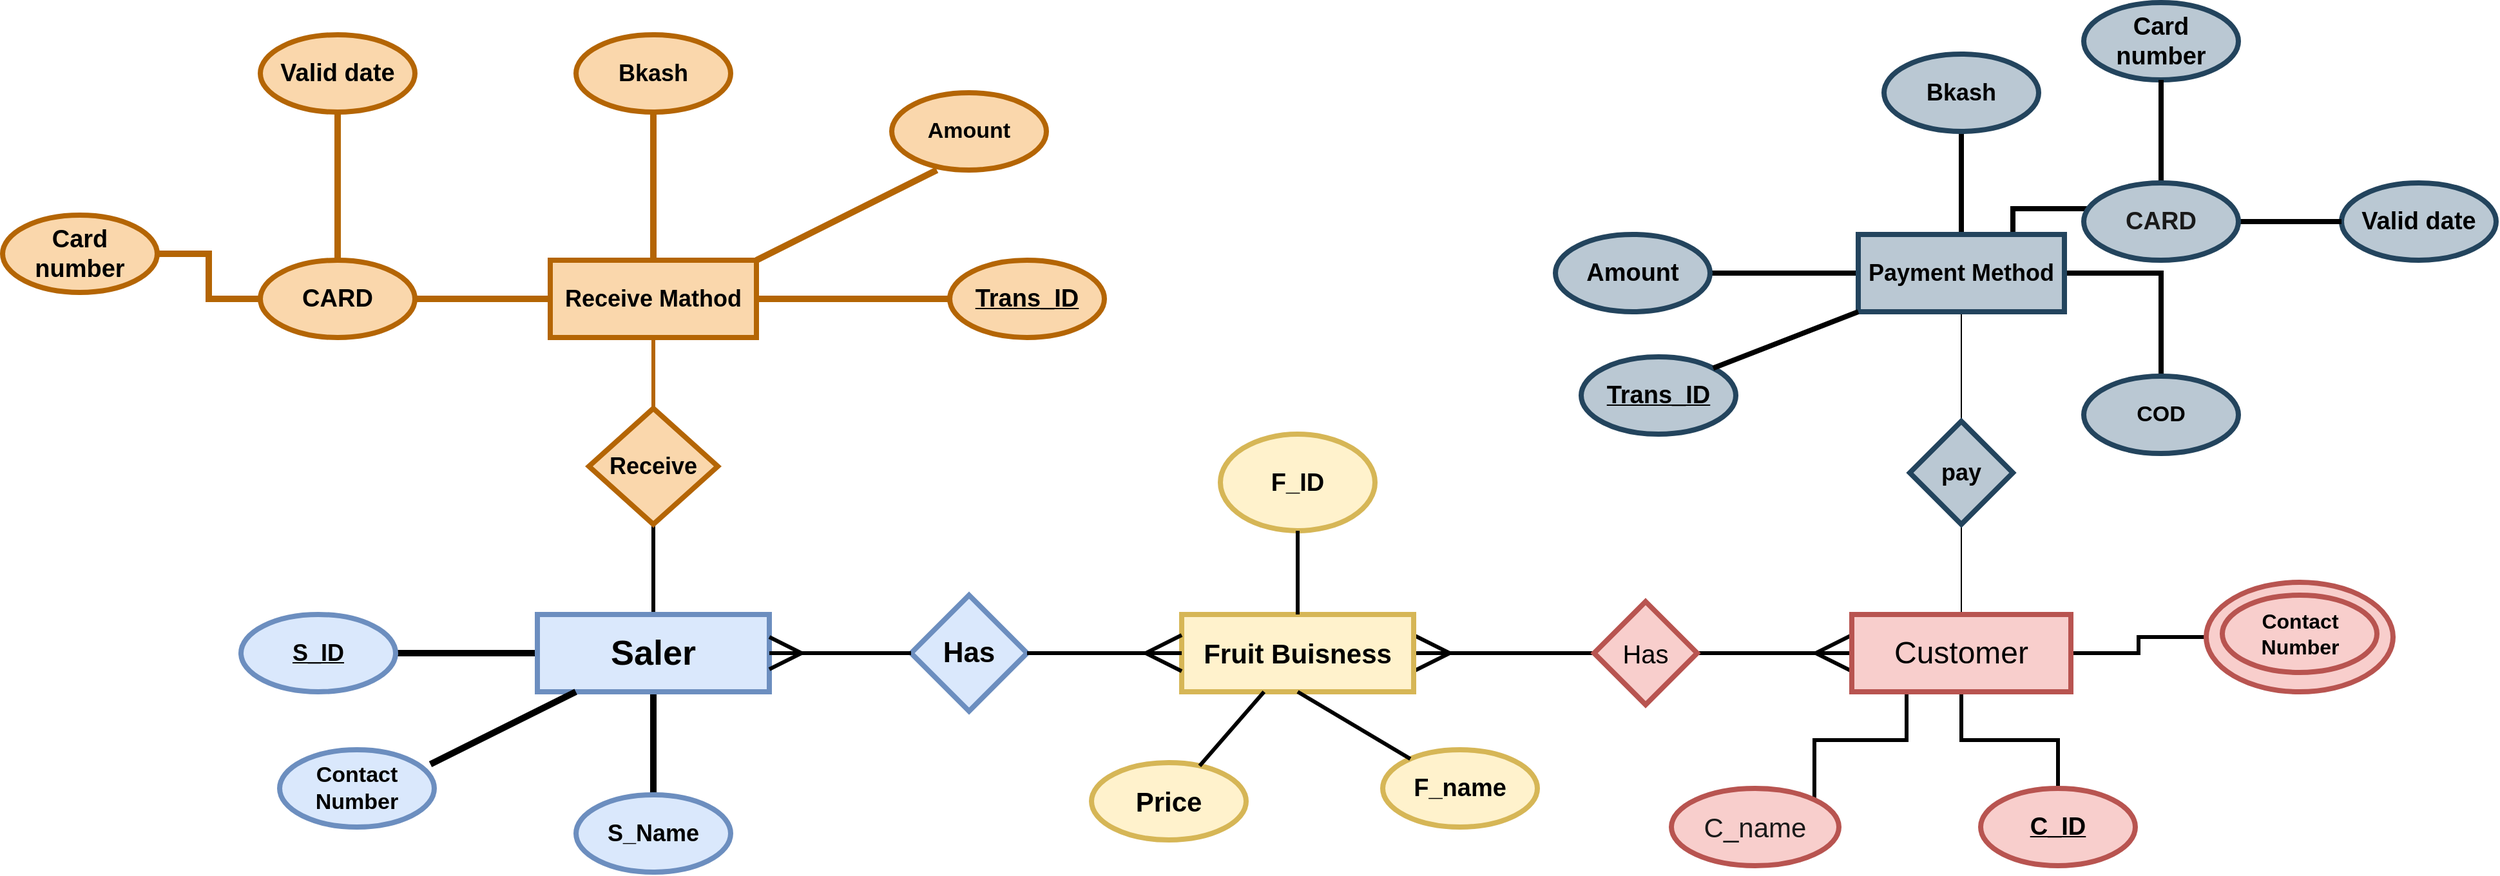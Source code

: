 <mxfile version="20.6.2" type="github">
  <diagram id="JQhUr6hzJ1KSimciIx51" name="Page-1">
    <mxGraphModel dx="2601" dy="1479" grid="1" gridSize="10" guides="1" tooltips="1" connect="1" arrows="1" fold="1" page="1" pageScale="1" pageWidth="413" pageHeight="291" math="0" shadow="0">
      <root>
        <mxCell id="0" />
        <mxCell id="1" parent="0" />
        <mxCell id="qII1i5PBghsoT79Tx9uA-33" value="" style="rounded=0;orthogonalLoop=1;jettySize=auto;html=1;strokeWidth=3;endArrow=ERmany;endFill=0;endSize=24;" edge="1" parent="1" source="qII1i5PBghsoT79Tx9uA-32" target="qII1i5PBghsoT79Tx9uA-31">
          <mxGeometry relative="1" as="geometry" />
        </mxCell>
        <mxCell id="qII1i5PBghsoT79Tx9uA-31" value="&lt;b&gt;&lt;font style=&quot;font-size: 21px;&quot;&gt;Fruit Buisness&lt;/font&gt;&lt;/b&gt;" style="rounded=0;whiteSpace=wrap;html=1;strokeWidth=4;fillColor=#fff2cc;strokeColor=#d6b656;" vertex="1" parent="1">
          <mxGeometry x="670" y="435" width="180" height="60" as="geometry" />
        </mxCell>
        <mxCell id="qII1i5PBghsoT79Tx9uA-35" value="" style="edgeStyle=orthogonalEdgeStyle;rounded=0;orthogonalLoop=1;jettySize=auto;html=1;endArrow=ERmany;endFill=0;strokeWidth=3;endSize=24;" edge="1" parent="1" source="qII1i5PBghsoT79Tx9uA-32" target="qII1i5PBghsoT79Tx9uA-34">
          <mxGeometry relative="1" as="geometry" />
        </mxCell>
        <mxCell id="qII1i5PBghsoT79Tx9uA-32" value="&lt;font style=&quot;font-size: 20px;&quot;&gt;Has&lt;/font&gt;" style="rhombus;whiteSpace=wrap;html=1;rounded=0;strokeWidth=4;fillColor=#f8cecc;strokeColor=#b85450;" vertex="1" parent="1">
          <mxGeometry x="990" y="425" width="80" height="80" as="geometry" />
        </mxCell>
        <mxCell id="qII1i5PBghsoT79Tx9uA-41" value="" style="edgeStyle=orthogonalEdgeStyle;rounded=0;orthogonalLoop=1;jettySize=auto;html=1;fontSize=24;fontColor=#66FF66;endArrow=none;endFill=0;" edge="1" parent="1" source="qII1i5PBghsoT79Tx9uA-34" target="qII1i5PBghsoT79Tx9uA-40">
          <mxGeometry relative="1" as="geometry" />
        </mxCell>
        <mxCell id="qII1i5PBghsoT79Tx9uA-85" value="" style="edgeStyle=orthogonalEdgeStyle;rounded=0;orthogonalLoop=1;jettySize=auto;html=1;fontSize=20;fontColor=#66FF66;endArrow=none;endFill=0;strokeWidth=3;" edge="1" parent="1" source="qII1i5PBghsoT79Tx9uA-34" target="qII1i5PBghsoT79Tx9uA-84">
          <mxGeometry relative="1" as="geometry" />
        </mxCell>
        <mxCell id="qII1i5PBghsoT79Tx9uA-87" value="" style="edgeStyle=orthogonalEdgeStyle;rounded=0;orthogonalLoop=1;jettySize=auto;html=1;fontSize=20;fontColor=#66FF66;endArrow=none;endFill=0;strokeWidth=3;" edge="1" parent="1" source="qII1i5PBghsoT79Tx9uA-34" target="qII1i5PBghsoT79Tx9uA-86">
          <mxGeometry relative="1" as="geometry" />
        </mxCell>
        <mxCell id="qII1i5PBghsoT79Tx9uA-88" style="edgeStyle=orthogonalEdgeStyle;rounded=0;orthogonalLoop=1;jettySize=auto;html=1;exitX=0.25;exitY=1;exitDx=0;exitDy=0;entryX=1;entryY=0;entryDx=0;entryDy=0;fontSize=20;fontColor=#66FF66;endArrow=none;endFill=0;strokeWidth=3;" edge="1" parent="1" source="qII1i5PBghsoT79Tx9uA-34" target="qII1i5PBghsoT79Tx9uA-82">
          <mxGeometry relative="1" as="geometry" />
        </mxCell>
        <mxCell id="qII1i5PBghsoT79Tx9uA-34" value="&lt;font style=&quot;font-size: 24px;&quot;&gt;Customer&lt;/font&gt;" style="whiteSpace=wrap;html=1;fillColor=#f8cecc;strokeColor=#b85450;rounded=0;strokeWidth=4;" vertex="1" parent="1">
          <mxGeometry x="1190" y="435" width="170" height="60" as="geometry" />
        </mxCell>
        <mxCell id="qII1i5PBghsoT79Tx9uA-36" value="&lt;b&gt;&lt;font style=&quot;font-size: 22px;&quot;&gt;Has&lt;/font&gt;&lt;/b&gt;" style="rhombus;whiteSpace=wrap;html=1;rounded=0;strokeWidth=4;fillColor=#dae8fc;strokeColor=#6c8ebf;" vertex="1" parent="1">
          <mxGeometry x="460" y="420" width="90" height="90" as="geometry" />
        </mxCell>
        <mxCell id="qII1i5PBghsoT79Tx9uA-111" value="" style="edgeStyle=orthogonalEdgeStyle;rounded=0;orthogonalLoop=1;jettySize=auto;html=1;fontSize=14;fontColor=#1A1A1A;endArrow=none;endFill=0;strokeWidth=3;" edge="1" parent="1" source="qII1i5PBghsoT79Tx9uA-38" target="qII1i5PBghsoT79Tx9uA-110">
          <mxGeometry relative="1" as="geometry" />
        </mxCell>
        <mxCell id="qII1i5PBghsoT79Tx9uA-128" value="" style="edgeStyle=orthogonalEdgeStyle;rounded=0;orthogonalLoop=1;jettySize=auto;html=1;fontSize=19;fontColor=#1A1A1A;endArrow=none;endFill=0;strokeWidth=5;" edge="1" parent="1" source="qII1i5PBghsoT79Tx9uA-38" target="qII1i5PBghsoT79Tx9uA-127">
          <mxGeometry relative="1" as="geometry" />
        </mxCell>
        <mxCell id="qII1i5PBghsoT79Tx9uA-130" value="" style="edgeStyle=orthogonalEdgeStyle;rounded=0;orthogonalLoop=1;jettySize=auto;html=1;fontSize=19;fontColor=#1A1A1A;endArrow=none;endFill=0;strokeWidth=5;" edge="1" parent="1" source="qII1i5PBghsoT79Tx9uA-38" target="qII1i5PBghsoT79Tx9uA-129">
          <mxGeometry relative="1" as="geometry" />
        </mxCell>
        <mxCell id="qII1i5PBghsoT79Tx9uA-158" value="" style="edgeStyle=none;rounded=0;orthogonalLoop=1;jettySize=auto;html=1;strokeWidth=3;fontSize=22;fontColor=default;endArrow=none;endFill=0;" edge="1" parent="1" source="qII1i5PBghsoT79Tx9uA-38" target="qII1i5PBghsoT79Tx9uA-36">
          <mxGeometry relative="1" as="geometry" />
        </mxCell>
        <mxCell id="qII1i5PBghsoT79Tx9uA-38" value="&lt;font style=&quot;font-size: 27px;&quot;&gt;&lt;b&gt;Saler&lt;/b&gt;&lt;/font&gt;" style="whiteSpace=wrap;html=1;fillColor=#dae8fc;strokeColor=#6c8ebf;rounded=0;strokeWidth=4;" vertex="1" parent="1">
          <mxGeometry x="170" y="435" width="180" height="60" as="geometry" />
        </mxCell>
        <mxCell id="qII1i5PBghsoT79Tx9uA-43" value="" style="edgeStyle=orthogonalEdgeStyle;rounded=0;orthogonalLoop=1;jettySize=auto;html=1;fontSize=24;fontColor=#66FF66;endArrow=none;endFill=0;" edge="1" parent="1" source="qII1i5PBghsoT79Tx9uA-40" target="qII1i5PBghsoT79Tx9uA-42">
          <mxGeometry relative="1" as="geometry" />
        </mxCell>
        <mxCell id="qII1i5PBghsoT79Tx9uA-40" value="&lt;font size=&quot;1&quot; style=&quot;&quot;&gt;&lt;b style=&quot;font-size: 18px;&quot;&gt;pay&lt;/b&gt;&lt;/font&gt;" style="rhombus;whiteSpace=wrap;html=1;fillColor=#bac8d3;rounded=0;strokeWidth=4;strokeColor=#23445d;" vertex="1" parent="1">
          <mxGeometry x="1235" y="285" width="80" height="80" as="geometry" />
        </mxCell>
        <mxCell id="qII1i5PBghsoT79Tx9uA-45" value="" style="edgeStyle=orthogonalEdgeStyle;rounded=0;orthogonalLoop=1;jettySize=auto;html=1;fontSize=18;fontColor=#66FF66;endArrow=none;endFill=0;strokeWidth=4;" edge="1" parent="1" source="qII1i5PBghsoT79Tx9uA-42" target="qII1i5PBghsoT79Tx9uA-44">
          <mxGeometry relative="1" as="geometry" />
        </mxCell>
        <mxCell id="qII1i5PBghsoT79Tx9uA-49" value="" style="edgeStyle=orthogonalEdgeStyle;rounded=0;orthogonalLoop=1;jettySize=auto;html=1;fontSize=18;fontColor=#66FF66;endArrow=none;endFill=0;strokeWidth=4;" edge="1" parent="1" source="qII1i5PBghsoT79Tx9uA-42" target="qII1i5PBghsoT79Tx9uA-48">
          <mxGeometry relative="1" as="geometry" />
        </mxCell>
        <mxCell id="qII1i5PBghsoT79Tx9uA-114" style="edgeStyle=orthogonalEdgeStyle;rounded=0;orthogonalLoop=1;jettySize=auto;html=1;exitX=0.75;exitY=0;exitDx=0;exitDy=0;fontSize=14;fontColor=#1A1A1A;strokeWidth=4;" edge="1" parent="1" source="qII1i5PBghsoT79Tx9uA-42">
          <mxGeometry relative="1" as="geometry">
            <mxPoint x="1430" y="120" as="targetPoint" />
          </mxGeometry>
        </mxCell>
        <mxCell id="qII1i5PBghsoT79Tx9uA-125" value="" style="edgeStyle=orthogonalEdgeStyle;rounded=0;orthogonalLoop=1;jettySize=auto;html=1;fontSize=21;fontColor=#1A1A1A;endArrow=none;endFill=0;strokeWidth=4;" edge="1" parent="1" source="qII1i5PBghsoT79Tx9uA-42" target="qII1i5PBghsoT79Tx9uA-124">
          <mxGeometry relative="1" as="geometry" />
        </mxCell>
        <mxCell id="qII1i5PBghsoT79Tx9uA-42" value="&lt;font style=&quot;font-size: 18px;&quot;&gt;&lt;b&gt;Payment Method&lt;/b&gt;&lt;/font&gt;" style="whiteSpace=wrap;html=1;fillColor=#bac8d3;strokeColor=#23445d;rounded=0;strokeWidth=4;" vertex="1" parent="1">
          <mxGeometry x="1195" y="140" width="160" height="60" as="geometry" />
        </mxCell>
        <mxCell id="qII1i5PBghsoT79Tx9uA-44" value="Bkash" style="ellipse;whiteSpace=wrap;html=1;fillColor=#bac8d3;strokeColor=#23445d;rounded=0;strokeWidth=4;fontSize=18;fontStyle=1" vertex="1" parent="1">
          <mxGeometry x="1215" width="120" height="60" as="geometry" />
        </mxCell>
        <mxCell id="qII1i5PBghsoT79Tx9uA-48" value="&lt;font style=&quot;font-size: 17px;&quot;&gt;&lt;span&gt;COD&lt;/span&gt;&lt;/font&gt;" style="ellipse;whiteSpace=wrap;html=1;fillColor=#bac8d3;strokeColor=#23445d;rounded=0;strokeWidth=4;fontStyle=1" vertex="1" parent="1">
          <mxGeometry x="1370" y="250" width="120" height="60" as="geometry" />
        </mxCell>
        <mxCell id="qII1i5PBghsoT79Tx9uA-50" value="Valid date" style="ellipse;whiteSpace=wrap;html=1;fontSize=19;fillColor=#bac8d3;strokeColor=#23445d;rounded=0;strokeWidth=4;fontStyle=1;" vertex="1" parent="1">
          <mxGeometry x="1570" y="100" width="120" height="60" as="geometry" />
        </mxCell>
        <mxCell id="qII1i5PBghsoT79Tx9uA-52" value="Card number" style="ellipse;whiteSpace=wrap;html=1;fontSize=19;fillColor=#bac8d3;strokeColor=#23445d;rounded=0;strokeWidth=4;fontStyle=1;" vertex="1" parent="1">
          <mxGeometry x="1370" y="-40" width="120" height="60" as="geometry" />
        </mxCell>
        <mxCell id="qII1i5PBghsoT79Tx9uA-82" value="C_name" style="ellipse;whiteSpace=wrap;html=1;fillColor=#f8cecc;strokeColor=#b85450;rounded=0;strokeWidth=4;fontSize=21;fontColor=#1A1A1A;" vertex="1" parent="1">
          <mxGeometry x="1050" y="570" width="130" height="60" as="geometry" />
        </mxCell>
        <mxCell id="qII1i5PBghsoT79Tx9uA-84" value="" style="ellipse;whiteSpace=wrap;html=1;fillColor=#f8cecc;strokeColor=#b85450;rounded=0;strokeWidth=4;" vertex="1" parent="1">
          <mxGeometry x="1465" y="410" width="145" height="85" as="geometry" />
        </mxCell>
        <mxCell id="qII1i5PBghsoT79Tx9uA-86" value="&lt;u style=&quot;font-size: 19px;&quot;&gt;C_ID&lt;/u&gt;" style="ellipse;whiteSpace=wrap;html=1;fillColor=#f8cecc;strokeColor=#b85450;rounded=0;strokeWidth=4;fontStyle=1;fontSize=19;" vertex="1" parent="1">
          <mxGeometry x="1290" y="570" width="120" height="60" as="geometry" />
        </mxCell>
        <mxCell id="qII1i5PBghsoT79Tx9uA-91" value="&lt;font style=&quot;font-size: 16px;&quot;&gt;Contact Number&lt;/font&gt;" style="ellipse;whiteSpace=wrap;html=1;fillColor=#f8cecc;strokeColor=#b85450;rounded=0;strokeWidth=4;fontStyle=1;fontSize=16;" vertex="1" parent="1">
          <mxGeometry x="1477.5" y="420" width="120" height="60" as="geometry" />
        </mxCell>
        <mxCell id="qII1i5PBghsoT79Tx9uA-93" value="F_ID" style="ellipse;whiteSpace=wrap;html=1;fillColor=#fff2cc;strokeColor=#d6b656;rounded=0;strokeWidth=4;fontStyle=1;fontSize=19;" vertex="1" parent="1">
          <mxGeometry x="700" y="295" width="120" height="75" as="geometry" />
        </mxCell>
        <mxCell id="qII1i5PBghsoT79Tx9uA-96" value="&lt;b style=&quot;font-size: 19px;&quot;&gt;F_name&lt;/b&gt;" style="ellipse;whiteSpace=wrap;html=1;fillColor=#fff2cc;strokeColor=#d6b656;rounded=0;strokeWidth=4;fontSize=19;" vertex="1" parent="1">
          <mxGeometry x="826" y="540" width="120" height="60" as="geometry" />
        </mxCell>
        <mxCell id="qII1i5PBghsoT79Tx9uA-97" value="&lt;font style=&quot;font-size: 21px;&quot;&gt;&lt;b&gt;Price&lt;/b&gt;&lt;/font&gt;" style="ellipse;whiteSpace=wrap;html=1;fillColor=#fff2cc;strokeColor=#d6b656;rounded=0;strokeWidth=4;" vertex="1" parent="1">
          <mxGeometry x="600" y="550" width="120" height="60" as="geometry" />
        </mxCell>
        <mxCell id="qII1i5PBghsoT79Tx9uA-99" value="" style="edgeStyle=orthogonalEdgeStyle;rounded=0;orthogonalLoop=1;jettySize=auto;html=1;fontSize=18;fontColor=#66FF66;fillColor=#fad7ac;strokeColor=#b46504;endArrow=none;endFill=0;strokeWidth=5;" edge="1" parent="1" source="qII1i5PBghsoT79Tx9uA-102" target="qII1i5PBghsoT79Tx9uA-103">
          <mxGeometry relative="1" as="geometry" />
        </mxCell>
        <mxCell id="qII1i5PBghsoT79Tx9uA-100" value="" style="edgeStyle=orthogonalEdgeStyle;rounded=0;orthogonalLoop=1;jettySize=auto;html=1;fontSize=18;fontColor=#66FF66;fillColor=#fad7ac;strokeColor=#b46504;strokeWidth=5;endArrow=none;endFill=0;" edge="1" parent="1" source="qII1i5PBghsoT79Tx9uA-102" target="qII1i5PBghsoT79Tx9uA-106">
          <mxGeometry relative="1" as="geometry" />
        </mxCell>
        <mxCell id="qII1i5PBghsoT79Tx9uA-112" value="" style="edgeStyle=orthogonalEdgeStyle;rounded=0;orthogonalLoop=1;jettySize=auto;html=1;fontSize=14;fontColor=#1A1A1A;fillColor=#fad7ac;strokeColor=#b46504;endArrow=none;endFill=0;strokeWidth=3;" edge="1" parent="1" source="qII1i5PBghsoT79Tx9uA-102" target="qII1i5PBghsoT79Tx9uA-110">
          <mxGeometry relative="1" as="geometry" />
        </mxCell>
        <mxCell id="qII1i5PBghsoT79Tx9uA-120" value="" style="edgeStyle=orthogonalEdgeStyle;rounded=0;orthogonalLoop=1;jettySize=auto;html=1;fontSize=14;fontColor=#1A1A1A;fillColor=#fad7ac;strokeColor=#b46504;endArrow=none;endFill=0;strokeWidth=5;" edge="1" parent="1" source="qII1i5PBghsoT79Tx9uA-102" target="qII1i5PBghsoT79Tx9uA-119">
          <mxGeometry relative="1" as="geometry" />
        </mxCell>
        <mxCell id="qII1i5PBghsoT79Tx9uA-102" value="&lt;font style=&quot;font-size: 18px;&quot;&gt;&lt;b&gt;Receive Mathod&lt;/b&gt;&lt;/font&gt;" style="whiteSpace=wrap;html=1;fillColor=#fad7ac;strokeColor=#b46504;rounded=0;strokeWidth=4;" vertex="1" parent="1">
          <mxGeometry x="180" y="160" width="160" height="60" as="geometry" />
        </mxCell>
        <mxCell id="qII1i5PBghsoT79Tx9uA-103" value="Bkash" style="ellipse;whiteSpace=wrap;html=1;fillColor=#fad7ac;strokeColor=#b46504;rounded=0;strokeWidth=4;fontSize=18;fontStyle=1" vertex="1" parent="1">
          <mxGeometry x="200" y="-15" width="120" height="60" as="geometry" />
        </mxCell>
        <mxCell id="qII1i5PBghsoT79Tx9uA-104" value="" style="edgeStyle=orthogonalEdgeStyle;rounded=0;orthogonalLoop=1;jettySize=auto;html=1;fontSize=18;fontColor=#66FF66;fillColor=#fad7ac;strokeColor=#b46504;endArrow=none;endFill=0;strokeWidth=5;" edge="1" parent="1" source="qII1i5PBghsoT79Tx9uA-106" target="qII1i5PBghsoT79Tx9uA-108">
          <mxGeometry relative="1" as="geometry" />
        </mxCell>
        <mxCell id="qII1i5PBghsoT79Tx9uA-105" value="" style="edgeStyle=orthogonalEdgeStyle;rounded=0;orthogonalLoop=1;jettySize=auto;html=1;fontSize=18;fontColor=#66FF66;fillColor=#fad7ac;strokeColor=#b46504;endArrow=none;endFill=0;strokeWidth=5;" edge="1" parent="1" source="qII1i5PBghsoT79Tx9uA-106" target="qII1i5PBghsoT79Tx9uA-109">
          <mxGeometry relative="1" as="geometry" />
        </mxCell>
        <mxCell id="qII1i5PBghsoT79Tx9uA-106" value="CARD" style="ellipse;whiteSpace=wrap;html=1;fillColor=#fad7ac;strokeColor=#b46504;rounded=0;strokeWidth=4;fontSize=19;fontStyle=1" vertex="1" parent="1">
          <mxGeometry x="-45" y="160" width="120" height="60" as="geometry" />
        </mxCell>
        <mxCell id="qII1i5PBghsoT79Tx9uA-107" value="&lt;font style=&quot;font-size: 17px;&quot;&gt;&lt;span&gt;Amount&lt;/span&gt;&lt;/font&gt;" style="ellipse;whiteSpace=wrap;html=1;fillColor=#fad7ac;strokeColor=#b46504;rounded=0;strokeWidth=4;fontStyle=1" vertex="1" parent="1">
          <mxGeometry x="445" y="30" width="120" height="60" as="geometry" />
        </mxCell>
        <mxCell id="qII1i5PBghsoT79Tx9uA-108" value="Valid date" style="ellipse;whiteSpace=wrap;html=1;fontSize=19;fillColor=#fad7ac;strokeColor=#b46504;rounded=0;strokeWidth=4;fontStyle=1;" vertex="1" parent="1">
          <mxGeometry x="-45" y="-15" width="120" height="60" as="geometry" />
        </mxCell>
        <mxCell id="qII1i5PBghsoT79Tx9uA-109" value="Card number" style="ellipse;whiteSpace=wrap;html=1;fontSize=19;fillColor=#fad7ac;strokeColor=#b46504;rounded=0;strokeWidth=4;fontStyle=1;" vertex="1" parent="1">
          <mxGeometry x="-245" y="125" width="120" height="60" as="geometry" />
        </mxCell>
        <mxCell id="qII1i5PBghsoT79Tx9uA-110" value="&lt;span style=&quot;font-size: 18px;&quot;&gt;&lt;b&gt;Receive&lt;/b&gt;&lt;/span&gt;" style="rhombus;whiteSpace=wrap;html=1;fillColor=#fad7ac;rounded=0;strokeWidth=4;strokeColor=#b46504;" vertex="1" parent="1">
          <mxGeometry x="210" y="275" width="100" height="90" as="geometry" />
        </mxCell>
        <mxCell id="qII1i5PBghsoT79Tx9uA-139" style="edgeStyle=orthogonalEdgeStyle;rounded=0;orthogonalLoop=1;jettySize=auto;html=1;fontSize=22;fontColor=default;endArrow=none;endFill=0;strokeWidth=4;" edge="1" parent="1" source="qII1i5PBghsoT79Tx9uA-115">
          <mxGeometry relative="1" as="geometry">
            <mxPoint x="1430" y="20" as="targetPoint" />
          </mxGeometry>
        </mxCell>
        <mxCell id="qII1i5PBghsoT79Tx9uA-140" value="" style="edgeStyle=orthogonalEdgeStyle;rounded=0;orthogonalLoop=1;jettySize=auto;html=1;fontSize=22;fontColor=default;endArrow=none;endFill=0;strokeWidth=4;" edge="1" parent="1" source="qII1i5PBghsoT79Tx9uA-115" target="qII1i5PBghsoT79Tx9uA-50">
          <mxGeometry relative="1" as="geometry" />
        </mxCell>
        <mxCell id="qII1i5PBghsoT79Tx9uA-115" value="CARD" style="ellipse;whiteSpace=wrap;html=1;fillColor=#bac8d3;strokeColor=#23445d;rounded=0;strokeWidth=4;fontSize=19;fontStyle=1;labelBackgroundColor=none;fontColor=#1A1A1A;" vertex="1" parent="1">
          <mxGeometry x="1370" y="100" width="120" height="60" as="geometry" />
        </mxCell>
        <mxCell id="qII1i5PBghsoT79Tx9uA-119" value="&lt;font size=&quot;1&quot; style=&quot;&quot;&gt;&lt;b style=&quot;font-size: 19px;&quot;&gt;Trans_ID&lt;/b&gt;&lt;/font&gt;" style="ellipse;whiteSpace=wrap;html=1;fillColor=#fad7ac;strokeColor=#b46504;rounded=0;strokeWidth=4;fontStyle=4" vertex="1" parent="1">
          <mxGeometry x="490" y="160" width="120" height="60" as="geometry" />
        </mxCell>
        <mxCell id="qII1i5PBghsoT79Tx9uA-122" value="" style="endArrow=none;html=1;rounded=0;fontSize=19;fontColor=#1A1A1A;exitX=0.5;exitY=1;exitDx=0;exitDy=0;endFill=0;strokeWidth=3;" edge="1" parent="1" source="qII1i5PBghsoT79Tx9uA-31" target="qII1i5PBghsoT79Tx9uA-96">
          <mxGeometry width="50" height="50" relative="1" as="geometry">
            <mxPoint x="790" y="350" as="sourcePoint" />
            <mxPoint x="840" y="300" as="targetPoint" />
          </mxGeometry>
        </mxCell>
        <mxCell id="qII1i5PBghsoT79Tx9uA-123" value="" style="endArrow=none;html=1;rounded=0;fontSize=19;fontColor=#1A1A1A;endFill=0;strokeWidth=3;" edge="1" parent="1" source="qII1i5PBghsoT79Tx9uA-31" target="qII1i5PBghsoT79Tx9uA-97">
          <mxGeometry width="50" height="50" relative="1" as="geometry">
            <mxPoint x="790" y="350" as="sourcePoint" />
            <mxPoint x="840" y="300" as="targetPoint" />
          </mxGeometry>
        </mxCell>
        <mxCell id="qII1i5PBghsoT79Tx9uA-124" value="Amount" style="ellipse;whiteSpace=wrap;html=1;fillColor=#bac8d3;strokeColor=#23445d;rounded=0;strokeWidth=4;fontSize=19;fontStyle=1" vertex="1" parent="1">
          <mxGeometry x="960" y="140" width="120" height="60" as="geometry" />
        </mxCell>
        <mxCell id="qII1i5PBghsoT79Tx9uA-126" value="" style="endArrow=none;html=1;rounded=0;fontSize=4;fontColor=#1A1A1A;exitX=1;exitY=0;exitDx=0;exitDy=0;fillColor=#fad7ac;strokeColor=#b46504;endFill=0;strokeWidth=5;" edge="1" parent="1" source="qII1i5PBghsoT79Tx9uA-102">
          <mxGeometry width="50" height="50" relative="1" as="geometry">
            <mxPoint x="520" y="230" as="sourcePoint" />
            <mxPoint x="480" y="90" as="targetPoint" />
          </mxGeometry>
        </mxCell>
        <mxCell id="qII1i5PBghsoT79Tx9uA-127" value="S_ID" style="ellipse;whiteSpace=wrap;html=1;fillColor=#dae8fc;strokeColor=#6c8ebf;rounded=0;strokeWidth=4;fontStyle=5;fontSize=18;" vertex="1" parent="1">
          <mxGeometry x="-60" y="435" width="120" height="60" as="geometry" />
        </mxCell>
        <mxCell id="qII1i5PBghsoT79Tx9uA-129" value="S_Name" style="ellipse;whiteSpace=wrap;html=1;fillColor=#dae8fc;strokeColor=#6c8ebf;rounded=0;strokeWidth=4;fontStyle=1;fontSize=18;" vertex="1" parent="1">
          <mxGeometry x="200" y="575" width="120" height="60" as="geometry" />
        </mxCell>
        <mxCell id="qII1i5PBghsoT79Tx9uA-132" value="Contact Number" style="ellipse;whiteSpace=wrap;html=1;fillColor=#dae8fc;strokeColor=#6c8ebf;rounded=0;strokeWidth=4;fontSize=17;fontStyle=1" vertex="1" parent="1">
          <mxGeometry x="-30" y="540" width="120" height="60" as="geometry" />
        </mxCell>
        <mxCell id="qII1i5PBghsoT79Tx9uA-135" value="" style="endArrow=none;html=1;rounded=0;fontSize=22;fontColor=#1A1A1A;entryX=0.975;entryY=0.188;entryDx=0;entryDy=0;entryPerimeter=0;endFill=0;strokeWidth=5;" edge="1" parent="1" source="qII1i5PBghsoT79Tx9uA-38" target="qII1i5PBghsoT79Tx9uA-132">
          <mxGeometry width="50" height="50" relative="1" as="geometry">
            <mxPoint x="740" y="470" as="sourcePoint" />
            <mxPoint x="100" y="540" as="targetPoint" />
          </mxGeometry>
        </mxCell>
        <mxCell id="qII1i5PBghsoT79Tx9uA-136" value="Trans_ID" style="ellipse;whiteSpace=wrap;html=1;fillColor=#bac8d3;strokeColor=#23445d;rounded=0;strokeWidth=4;fontSize=19;fontStyle=5" vertex="1" parent="1">
          <mxGeometry x="980" y="235" width="120" height="60" as="geometry" />
        </mxCell>
        <mxCell id="qII1i5PBghsoT79Tx9uA-137" value="" style="endArrow=none;html=1;rounded=0;fontSize=22;fontColor=default;entryX=1;entryY=0;entryDx=0;entryDy=0;exitX=0;exitY=1;exitDx=0;exitDy=0;endFill=0;strokeWidth=4;" edge="1" parent="1" source="qII1i5PBghsoT79Tx9uA-42" target="qII1i5PBghsoT79Tx9uA-136">
          <mxGeometry width="50" height="50" relative="1" as="geometry">
            <mxPoint x="810" y="330" as="sourcePoint" />
            <mxPoint x="860" y="280" as="targetPoint" />
          </mxGeometry>
        </mxCell>
        <mxCell id="qII1i5PBghsoT79Tx9uA-145" value="" style="endArrow=ERmany;html=1;rounded=0;fontSize=22;fontColor=default;exitX=1;exitY=0.5;exitDx=0;exitDy=0;entryX=0;entryY=0.5;entryDx=0;entryDy=0;strokeWidth=3;endFill=0;endSize=24;" edge="1" parent="1" source="qII1i5PBghsoT79Tx9uA-36" target="qII1i5PBghsoT79Tx9uA-31">
          <mxGeometry width="50" height="50" relative="1" as="geometry">
            <mxPoint x="560" y="450" as="sourcePoint" />
            <mxPoint x="670" y="400" as="targetPoint" />
          </mxGeometry>
        </mxCell>
        <mxCell id="qII1i5PBghsoT79Tx9uA-148" value="" style="endArrow=ERmany;html=1;rounded=0;fontSize=22;fontColor=default;entryX=1;entryY=0.5;entryDx=0;entryDy=0;exitX=0;exitY=0.5;exitDx=0;exitDy=0;strokeWidth=3;endFill=0;endSize=21;" edge="1" parent="1" source="qII1i5PBghsoT79Tx9uA-36" target="qII1i5PBghsoT79Tx9uA-38">
          <mxGeometry width="50" height="50" relative="1" as="geometry">
            <mxPoint x="680" y="160" as="sourcePoint" />
            <mxPoint x="630" y="210" as="targetPoint" />
          </mxGeometry>
        </mxCell>
        <mxCell id="qII1i5PBghsoT79Tx9uA-149" value="" style="endArrow=none;html=1;rounded=0;fontSize=22;fontColor=default;entryX=0.5;entryY=0;entryDx=0;entryDy=0;exitX=0.5;exitY=1;exitDx=0;exitDy=0;strokeWidth=3;" edge="1" parent="1" source="qII1i5PBghsoT79Tx9uA-93" target="qII1i5PBghsoT79Tx9uA-31">
          <mxGeometry width="50" height="50" relative="1" as="geometry">
            <mxPoint x="630" y="210" as="sourcePoint" />
            <mxPoint x="680" y="160" as="targetPoint" />
          </mxGeometry>
        </mxCell>
      </root>
    </mxGraphModel>
  </diagram>
</mxfile>
